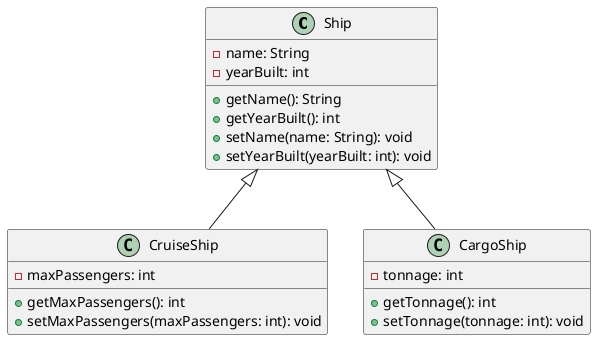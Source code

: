 @startuml
'https://plantuml.com/class-diagram

Ship <|-- CruiseShip
Ship <|-- CargoShip

class Ship{
    -name: String
    -yearBuilt: int

    +getName(): String
    +getYearBuilt(): int
    +setName(name: String): void
    +setYearBuilt(yearBuilt: int): void
}

class CruiseShip{
    -maxPassengers: int

    +getMaxPassengers(): int
    +setMaxPassengers(maxPassengers: int): void

}

class CargoShip{
    -tonnage: int

    +getTonnage(): int
    +setTonnage(tonnage: int): void
}

@enduml